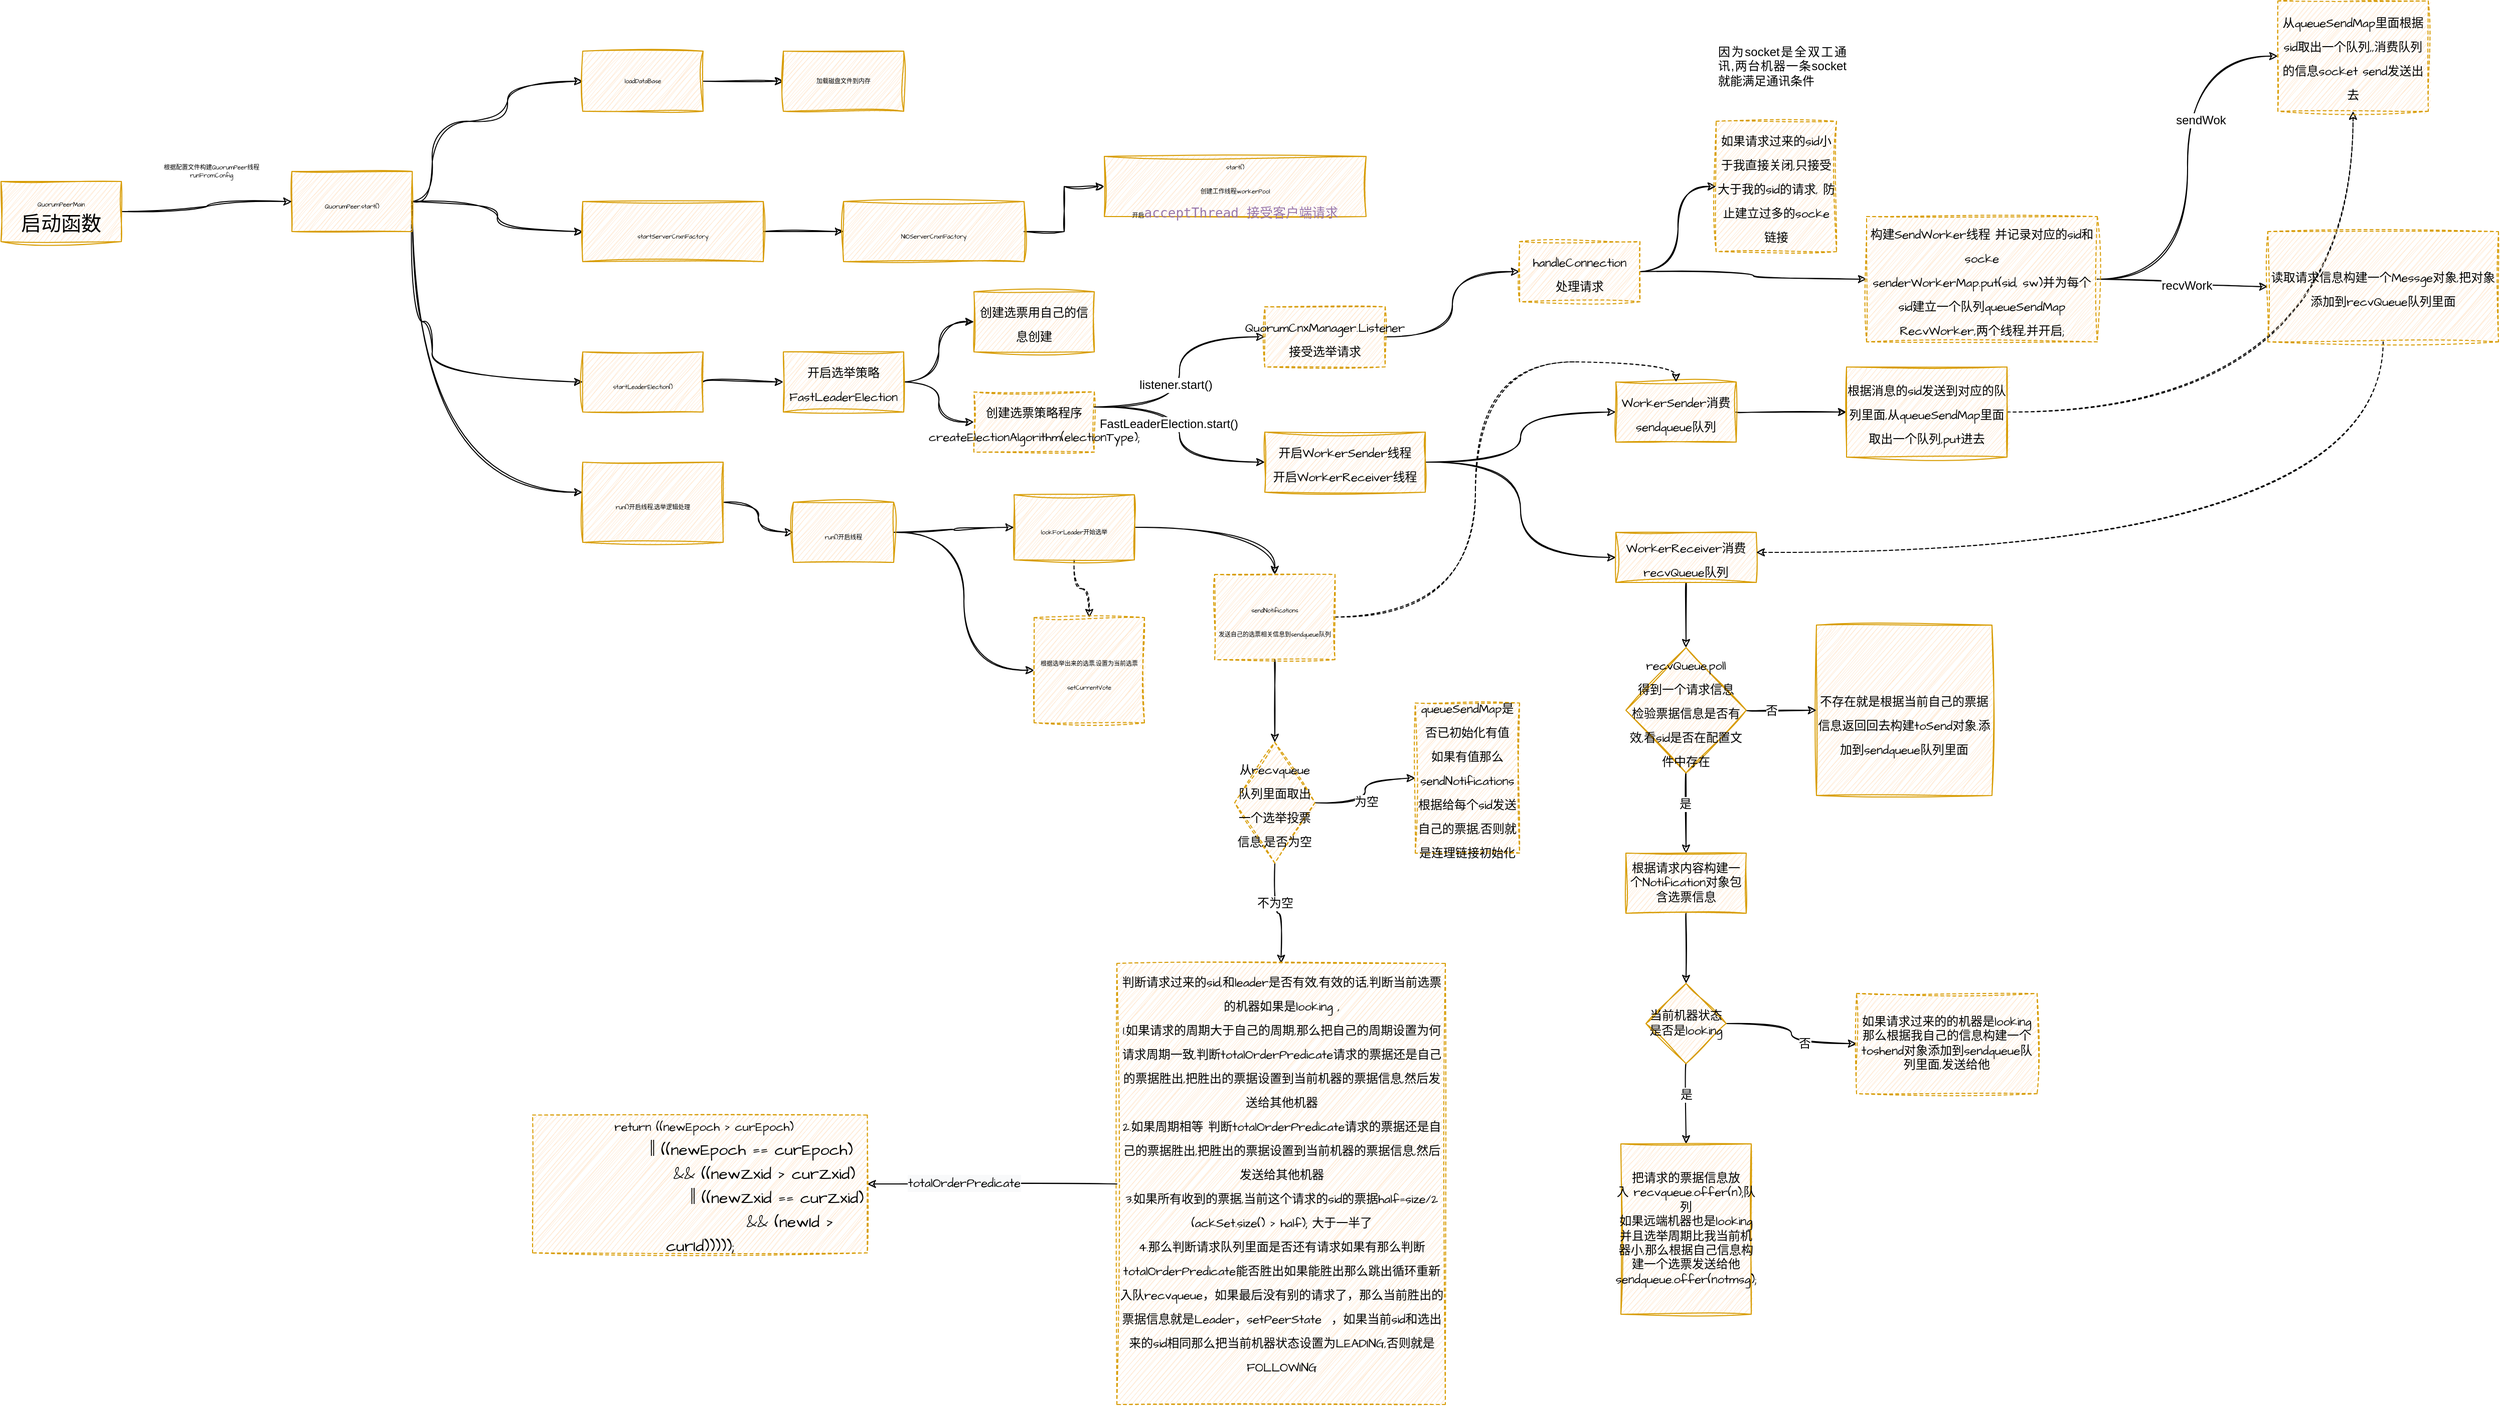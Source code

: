<mxfile version="20.5.1" type="github">
  <diagram id="4QdjrTniJYbwN_iSQlsD" name="第 1 页">
    <mxGraphModel dx="2635" dy="1717" grid="1" gridSize="10" guides="1" tooltips="1" connect="1" arrows="1" fold="1" page="1" pageScale="1" pageWidth="827" pageHeight="1169" math="0" shadow="0">
      <root>
        <mxCell id="0" />
        <mxCell id="1" parent="0" />
        <mxCell id="eXN-wqGETpJcmfL0_PJ0-4" style="edgeStyle=orthogonalEdgeStyle;sketch=1;hachureGap=4;jiggle=2;orthogonalLoop=1;jettySize=auto;html=1;exitX=1;exitY=0.5;exitDx=0;exitDy=0;fontFamily=Architects Daughter;fontSource=https%3A%2F%2Ffonts.googleapis.com%2Fcss%3Ffamily%3DArchitects%2BDaughter;fontSize=6;entryX=0;entryY=0.5;entryDx=0;entryDy=0;curved=1;shadow=0;" parent="1" source="eXN-wqGETpJcmfL0_PJ0-1" target="eXN-wqGETpJcmfL0_PJ0-5" edge="1">
          <mxGeometry relative="1" as="geometry">
            <mxPoint x="-570" y="40" as="targetPoint" />
            <Array as="points">
              <mxPoint x="-670" y="90" />
              <mxPoint x="-595" y="90" />
              <mxPoint x="-595" y="50" />
            </Array>
          </mxGeometry>
        </mxCell>
        <mxCell id="eXN-wqGETpJcmfL0_PJ0-11" value="" style="edgeStyle=orthogonalEdgeStyle;sketch=1;hachureGap=4;jiggle=2;orthogonalLoop=1;jettySize=auto;html=1;fontFamily=Architects Daughter;fontSource=https%3A%2F%2Ffonts.googleapis.com%2Fcss%3Ffamily%3DArchitects%2BDaughter;fontSize=6;curved=1;" parent="1" source="eXN-wqGETpJcmfL0_PJ0-1" target="eXN-wqGETpJcmfL0_PJ0-10" edge="1">
          <mxGeometry relative="1" as="geometry">
            <Array as="points">
              <mxPoint x="-605" y="170" />
              <mxPoint x="-605" y="200" />
            </Array>
          </mxGeometry>
        </mxCell>
        <mxCell id="eXN-wqGETpJcmfL0_PJ0-17" style="edgeStyle=orthogonalEdgeStyle;sketch=1;hachureGap=4;jiggle=2;orthogonalLoop=1;jettySize=auto;html=1;exitX=1;exitY=0.5;exitDx=0;exitDy=0;fontFamily=Architects Daughter;fontSource=https%3A%2F%2Ffonts.googleapis.com%2Fcss%3Ffamily%3DArchitects%2BDaughter;fontSize=6;curved=1;" parent="1" source="eXN-wqGETpJcmfL0_PJ0-1" target="eXN-wqGETpJcmfL0_PJ0-16" edge="1">
          <mxGeometry relative="1" as="geometry">
            <Array as="points">
              <mxPoint x="-670" y="290" />
            </Array>
          </mxGeometry>
        </mxCell>
        <mxCell id="eXN-wqGETpJcmfL0_PJ0-41" style="edgeStyle=orthogonalEdgeStyle;curved=1;sketch=1;hachureGap=4;jiggle=2;orthogonalLoop=1;jettySize=auto;html=1;exitX=1;exitY=0.5;exitDx=0;exitDy=0;shadow=0;fontFamily=Architects Daughter;fontSource=https%3A%2F%2Ffonts.googleapis.com%2Fcss%3Ffamily%3DArchitects%2BDaughter;fontSize=12;" parent="1" source="eXN-wqGETpJcmfL0_PJ0-1" target="eXN-wqGETpJcmfL0_PJ0-40" edge="1">
          <mxGeometry relative="1" as="geometry">
            <Array as="points">
              <mxPoint x="-690" y="460" />
            </Array>
          </mxGeometry>
        </mxCell>
        <mxCell id="eXN-wqGETpJcmfL0_PJ0-1" value="&lt;span style=&quot;font-size: 6px;&quot;&gt;QuorumPeer.start()&lt;/span&gt;" style="rounded=0;whiteSpace=wrap;html=1;sketch=1;hachureGap=4;jiggle=2;fontFamily=Architects Daughter;fontSource=https%3A%2F%2Ffonts.googleapis.com%2Fcss%3Ffamily%3DArchitects%2BDaughter;fontSize=20;fillColor=#ffe6cc;strokeColor=#d79b00;" parent="1" vertex="1">
          <mxGeometry x="-810" y="140" width="120" height="60" as="geometry" />
        </mxCell>
        <mxCell id="eXN-wqGETpJcmfL0_PJ0-9" value="" style="edgeStyle=orthogonalEdgeStyle;rounded=0;sketch=1;hachureGap=4;jiggle=2;orthogonalLoop=1;jettySize=auto;html=1;fontFamily=Architects Daughter;fontSource=https%3A%2F%2Ffonts.googleapis.com%2Fcss%3Ffamily%3DArchitects%2BDaughter;fontSize=6;" parent="1" source="eXN-wqGETpJcmfL0_PJ0-5" target="eXN-wqGETpJcmfL0_PJ0-8" edge="1">
          <mxGeometry relative="1" as="geometry" />
        </mxCell>
        <mxCell id="eXN-wqGETpJcmfL0_PJ0-5" value="&lt;span style=&quot;font-size: 6px;&quot;&gt;loadDataBase&lt;/span&gt;" style="rounded=0;whiteSpace=wrap;html=1;sketch=1;hachureGap=4;jiggle=2;fontFamily=Architects Daughter;fontSource=https%3A%2F%2Ffonts.googleapis.com%2Fcss%3Ffamily%3DArchitects%2BDaughter;fontSize=6;fillColor=#ffe6cc;strokeColor=#d79b00;" parent="1" vertex="1">
          <mxGeometry x="-520" y="20" width="120" height="60" as="geometry" />
        </mxCell>
        <mxCell id="eXN-wqGETpJcmfL0_PJ0-8" value="加载磁盘文件到内存" style="rounded=0;whiteSpace=wrap;html=1;sketch=1;hachureGap=4;jiggle=2;fontFamily=Architects Daughter;fontSource=https%3A%2F%2Ffonts.googleapis.com%2Fcss%3Ffamily%3DArchitects%2BDaughter;fontSize=6;fillColor=#ffe6cc;strokeColor=#d79b00;" parent="1" vertex="1">
          <mxGeometry x="-320" y="20" width="120" height="60" as="geometry" />
        </mxCell>
        <mxCell id="eXN-wqGETpJcmfL0_PJ0-13" value="" style="edgeStyle=orthogonalEdgeStyle;rounded=0;sketch=1;hachureGap=4;jiggle=2;orthogonalLoop=1;jettySize=auto;html=1;fontFamily=Architects Daughter;fontSource=https%3A%2F%2Ffonts.googleapis.com%2Fcss%3Ffamily%3DArchitects%2BDaughter;fontSize=6;" parent="1" source="eXN-wqGETpJcmfL0_PJ0-10" target="eXN-wqGETpJcmfL0_PJ0-12" edge="1">
          <mxGeometry relative="1" as="geometry" />
        </mxCell>
        <mxCell id="eXN-wqGETpJcmfL0_PJ0-10" value="&lt;font style=&quot;font-size: 6px;&quot;&gt;startServerCnxnFactory&lt;/font&gt;" style="rounded=0;whiteSpace=wrap;html=1;sketch=1;hachureGap=4;jiggle=2;fontFamily=Architects Daughter;fontSource=https%3A%2F%2Ffonts.googleapis.com%2Fcss%3Ffamily%3DArchitects%2BDaughter;fontSize=20;fillColor=#ffe6cc;strokeColor=#d79b00;" parent="1" vertex="1">
          <mxGeometry x="-520" y="170" width="180" height="60" as="geometry" />
        </mxCell>
        <mxCell id="eXN-wqGETpJcmfL0_PJ0-15" value="" style="edgeStyle=orthogonalEdgeStyle;rounded=0;sketch=1;hachureGap=4;jiggle=2;orthogonalLoop=1;jettySize=auto;html=1;fontFamily=Architects Daughter;fontSource=https%3A%2F%2Ffonts.googleapis.com%2Fcss%3Ffamily%3DArchitects%2BDaughter;fontSize=6;" parent="1" source="eXN-wqGETpJcmfL0_PJ0-12" target="eXN-wqGETpJcmfL0_PJ0-14" edge="1">
          <mxGeometry relative="1" as="geometry" />
        </mxCell>
        <mxCell id="eXN-wqGETpJcmfL0_PJ0-12" value="&lt;font style=&quot;font-size: 6px;&quot;&gt;NIOServerCnxnFactory&lt;/font&gt;" style="rounded=0;whiteSpace=wrap;html=1;sketch=1;hachureGap=4;jiggle=2;fontFamily=Architects Daughter;fontSource=https%3A%2F%2Ffonts.googleapis.com%2Fcss%3Ffamily%3DArchitects%2BDaughter;fontSize=20;fillColor=#ffe6cc;strokeColor=#d79b00;" parent="1" vertex="1">
          <mxGeometry x="-260" y="170" width="180" height="60" as="geometry" />
        </mxCell>
        <mxCell id="eXN-wqGETpJcmfL0_PJ0-14" value="&lt;font style=&quot;font-size: 6px;&quot;&gt;start()&lt;br&gt;创建工作线程workerPool&lt;br&gt;开启&lt;/font&gt;&lt;span style=&quot;font-family: &amp;quot;JetBrains Mono&amp;quot;, monospace; font-size: 9.8pt; color: rgb(152, 118, 170);&quot;&gt;acceptThread 接受客户端请求&lt;/span&gt;" style="rounded=0;whiteSpace=wrap;html=1;sketch=1;hachureGap=4;jiggle=2;fontFamily=Architects Daughter;fontSource=https%3A%2F%2Ffonts.googleapis.com%2Fcss%3Ffamily%3DArchitects%2BDaughter;fontSize=20;fillColor=#ffe6cc;strokeColor=#d79b00;" parent="1" vertex="1">
          <mxGeometry y="125" width="261" height="60" as="geometry" />
        </mxCell>
        <mxCell id="eXN-wqGETpJcmfL0_PJ0-24" value="" style="edgeStyle=orthogonalEdgeStyle;curved=1;sketch=1;hachureGap=4;jiggle=2;orthogonalLoop=1;jettySize=auto;html=1;shadow=0;fontFamily=Architects Daughter;fontSource=https%3A%2F%2Ffonts.googleapis.com%2Fcss%3Ffamily%3DArchitects%2BDaughter;fontSize=6;" parent="1" source="eXN-wqGETpJcmfL0_PJ0-16" target="eXN-wqGETpJcmfL0_PJ0-23" edge="1">
          <mxGeometry relative="1" as="geometry" />
        </mxCell>
        <mxCell id="eXN-wqGETpJcmfL0_PJ0-16" value="&lt;span style=&quot;font-size: 6px;&quot;&gt;startLeaderElection()&lt;/span&gt;" style="rounded=0;whiteSpace=wrap;html=1;sketch=1;hachureGap=4;jiggle=2;fontFamily=Architects Daughter;fontSource=https%3A%2F%2Ffonts.googleapis.com%2Fcss%3Ffamily%3DArchitects%2BDaughter;fontSize=20;fillColor=#ffe6cc;strokeColor=#d79b00;" parent="1" vertex="1">
          <mxGeometry x="-520" y="320" width="120" height="60" as="geometry" />
        </mxCell>
        <mxCell id="eXN-wqGETpJcmfL0_PJ0-20" style="edgeStyle=orthogonalEdgeStyle;curved=1;sketch=1;hachureGap=4;jiggle=2;orthogonalLoop=1;jettySize=auto;html=1;exitX=1;exitY=0.5;exitDx=0;exitDy=0;entryX=0;entryY=0.5;entryDx=0;entryDy=0;shadow=0;fontFamily=Architects Daughter;fontSource=https%3A%2F%2Ffonts.googleapis.com%2Fcss%3Ffamily%3DArchitects%2BDaughter;fontSize=6;" parent="1" source="eXN-wqGETpJcmfL0_PJ0-18" target="eXN-wqGETpJcmfL0_PJ0-1" edge="1">
          <mxGeometry relative="1" as="geometry" />
        </mxCell>
        <mxCell id="eXN-wqGETpJcmfL0_PJ0-18" value="&lt;span style=&quot;font-size: 6px;&quot;&gt;QuorumPeerMain&lt;br&gt;&lt;/span&gt;启动函数" style="rounded=0;whiteSpace=wrap;html=1;sketch=1;hachureGap=4;jiggle=2;fontFamily=Architects Daughter;fontSource=https%3A%2F%2Ffonts.googleapis.com%2Fcss%3Ffamily%3DArchitects%2BDaughter;fontSize=20;fillColor=#ffe6cc;strokeColor=#d79b00;" parent="1" vertex="1">
          <mxGeometry x="-1100" y="150" width="120" height="60" as="geometry" />
        </mxCell>
        <mxCell id="eXN-wqGETpJcmfL0_PJ0-22" value="根据配置文件构建QuorumPeer线程&lt;br&gt;&lt;span style=&quot;font-size: 6px;&quot;&gt;runFromConfig&lt;/span&gt;" style="text;html=1;strokeColor=none;fillColor=none;align=center;verticalAlign=middle;whiteSpace=wrap;rounded=0;sketch=1;hachureGap=4;jiggle=2;fontFamily=Architects Daughter;fontSource=https%3A%2F%2Ffonts.googleapis.com%2Fcss%3Ffamily%3DArchitects%2BDaughter;fontSize=6;" parent="1" vertex="1">
          <mxGeometry x="-940" y="110" width="100" height="60" as="geometry" />
        </mxCell>
        <mxCell id="eXN-wqGETpJcmfL0_PJ0-27" value="" style="edgeStyle=orthogonalEdgeStyle;curved=1;sketch=1;hachureGap=4;jiggle=2;orthogonalLoop=1;jettySize=auto;html=1;shadow=0;fontFamily=Architects Daughter;fontSource=https%3A%2F%2Ffonts.googleapis.com%2Fcss%3Ffamily%3DArchitects%2BDaughter;fontSize=12;" parent="1" source="eXN-wqGETpJcmfL0_PJ0-23" target="eXN-wqGETpJcmfL0_PJ0-26" edge="1">
          <mxGeometry relative="1" as="geometry" />
        </mxCell>
        <mxCell id="l0C-tS_rNnkQWnDNGzkq-2" style="edgeStyle=orthogonalEdgeStyle;curved=1;sketch=1;orthogonalLoop=1;jettySize=auto;html=1;exitX=1;exitY=0.5;exitDx=0;exitDy=0;" edge="1" parent="1" source="eXN-wqGETpJcmfL0_PJ0-23" target="l0C-tS_rNnkQWnDNGzkq-1">
          <mxGeometry relative="1" as="geometry" />
        </mxCell>
        <mxCell id="eXN-wqGETpJcmfL0_PJ0-23" value="&lt;font style=&quot;font-size: 12px;&quot;&gt;开启选举策略FastLeaderElection&lt;/font&gt;" style="whiteSpace=wrap;html=1;fontSize=20;fontFamily=Architects Daughter;fillColor=#ffe6cc;strokeColor=#d79b00;rounded=0;sketch=1;hachureGap=4;jiggle=2;fontSource=https%3A%2F%2Ffonts.googleapis.com%2Fcss%3Ffamily%3DArchitects%2BDaughter;" parent="1" vertex="1">
          <mxGeometry x="-320" y="320" width="120" height="60" as="geometry" />
        </mxCell>
        <mxCell id="eXN-wqGETpJcmfL0_PJ0-26" value="&lt;font style=&quot;font-size: 12px;&quot;&gt;创建选票用自己的信息创建&lt;/font&gt;" style="whiteSpace=wrap;html=1;fontSize=20;fontFamily=Architects Daughter;fillColor=#ffe6cc;strokeColor=#d79b00;rounded=0;sketch=1;hachureGap=4;jiggle=2;fontSource=https%3A%2F%2Ffonts.googleapis.com%2Fcss%3Ffamily%3DArchitects%2BDaughter;" parent="1" vertex="1">
          <mxGeometry x="-130" y="260" width="120" height="60" as="geometry" />
        </mxCell>
        <mxCell id="l0C-tS_rNnkQWnDNGzkq-33" style="edgeStyle=orthogonalEdgeStyle;curved=1;sketch=1;orthogonalLoop=1;jettySize=auto;html=1;exitX=1;exitY=0.5;exitDx=0;exitDy=0;entryX=0;entryY=0.5;entryDx=0;entryDy=0;fontSize=12;" edge="1" parent="1" source="eXN-wqGETpJcmfL0_PJ0-28" target="eXN-wqGETpJcmfL0_PJ0-34">
          <mxGeometry relative="1" as="geometry" />
        </mxCell>
        <mxCell id="l0C-tS_rNnkQWnDNGzkq-34" style="edgeStyle=orthogonalEdgeStyle;curved=1;sketch=1;orthogonalLoop=1;jettySize=auto;html=1;exitX=1;exitY=0.5;exitDx=0;exitDy=0;entryX=0;entryY=0.5;entryDx=0;entryDy=0;fontSize=12;" edge="1" parent="1" source="eXN-wqGETpJcmfL0_PJ0-28" target="eXN-wqGETpJcmfL0_PJ0-30">
          <mxGeometry relative="1" as="geometry" />
        </mxCell>
        <mxCell id="eXN-wqGETpJcmfL0_PJ0-28" value="&lt;font style=&quot;font-size: 12px;&quot;&gt;开启WorkerSender线程&lt;br&gt;开启WorkerReceiver线程&lt;br&gt;&lt;/font&gt;" style="whiteSpace=wrap;html=1;fontSize=20;fontFamily=Architects Daughter;fillColor=#ffe6cc;strokeColor=#d79b00;rounded=0;sketch=1;hachureGap=4;jiggle=2;fontSource=https%3A%2F%2Ffonts.googleapis.com%2Fcss%3Ffamily%3DArchitects%2BDaughter;" parent="1" vertex="1">
          <mxGeometry x="160" y="400" width="160" height="60" as="geometry" />
        </mxCell>
        <mxCell id="eXN-wqGETpJcmfL0_PJ0-33" value="" style="edgeStyle=orthogonalEdgeStyle;curved=1;sketch=1;hachureGap=4;jiggle=2;orthogonalLoop=1;jettySize=auto;html=1;shadow=0;fontFamily=Architects Daughter;fontSource=https%3A%2F%2Ffonts.googleapis.com%2Fcss%3Ffamily%3DArchitects%2BDaughter;fontSize=12;" parent="1" source="eXN-wqGETpJcmfL0_PJ0-30" target="eXN-wqGETpJcmfL0_PJ0-32" edge="1">
          <mxGeometry relative="1" as="geometry" />
        </mxCell>
        <mxCell id="eXN-wqGETpJcmfL0_PJ0-30" value="&lt;font style=&quot;font-size: 12px;&quot;&gt;WorkerSender消费sendqueue队列&lt;/font&gt;" style="whiteSpace=wrap;html=1;fontSize=20;fontFamily=Architects Daughter;fillColor=#ffe6cc;strokeColor=#d79b00;rounded=0;sketch=1;hachureGap=4;jiggle=2;fontSource=https%3A%2F%2Ffonts.googleapis.com%2Fcss%3Ffamily%3DArchitects%2BDaughter;" parent="1" vertex="1">
          <mxGeometry x="510" y="350" width="120" height="60" as="geometry" />
        </mxCell>
        <mxCell id="l0C-tS_rNnkQWnDNGzkq-26" style="edgeStyle=orthogonalEdgeStyle;curved=1;sketch=1;orthogonalLoop=1;jettySize=auto;html=1;exitX=1;exitY=0.5;exitDx=0;exitDy=0;fontSize=12;dashed=1;" edge="1" parent="1" source="eXN-wqGETpJcmfL0_PJ0-32" target="l0C-tS_rNnkQWnDNGzkq-16">
          <mxGeometry relative="1" as="geometry" />
        </mxCell>
        <mxCell id="eXN-wqGETpJcmfL0_PJ0-32" value="&lt;font style=&quot;font-size: 12px;&quot;&gt;根据消息的sid发送到对应的队列里面,从&lt;/font&gt;&lt;span style=&quot;font-size: 12px;&quot;&gt;queueSendMap里面取出一个队列,put进去&lt;/span&gt;" style="whiteSpace=wrap;html=1;fontSize=20;fontFamily=Architects Daughter;fillColor=#ffe6cc;strokeColor=#d79b00;rounded=0;sketch=1;hachureGap=4;jiggle=2;fontSource=https%3A%2F%2Ffonts.googleapis.com%2Fcss%3Ffamily%3DArchitects%2BDaughter;" parent="1" vertex="1">
          <mxGeometry x="740" y="335" width="160" height="90" as="geometry" />
        </mxCell>
        <mxCell id="l0C-tS_rNnkQWnDNGzkq-38" value="" style="edgeStyle=orthogonalEdgeStyle;curved=1;sketch=1;orthogonalLoop=1;jettySize=auto;html=1;fontSize=12;" edge="1" parent="1" source="eXN-wqGETpJcmfL0_PJ0-34" target="l0C-tS_rNnkQWnDNGzkq-37">
          <mxGeometry relative="1" as="geometry" />
        </mxCell>
        <mxCell id="eXN-wqGETpJcmfL0_PJ0-34" value="&lt;font style=&quot;&quot;&gt;&lt;font style=&quot;font-size: 12px;&quot;&gt;WorkerReceiver消费&lt;br&gt;recvQueue队列&lt;/font&gt;&lt;br&gt;&lt;/font&gt;" style="whiteSpace=wrap;html=1;fontSize=20;fontFamily=Architects Daughter;fillColor=#ffe6cc;strokeColor=#d79b00;rounded=0;sketch=1;hachureGap=4;jiggle=2;fontSource=https%3A%2F%2Ffonts.googleapis.com%2Fcss%3Ffamily%3DArchitects%2BDaughter;" parent="1" vertex="1">
          <mxGeometry x="510" y="500" width="140" height="50" as="geometry" />
        </mxCell>
        <mxCell id="eXN-wqGETpJcmfL0_PJ0-36" value="&lt;font style=&quot;font-size: 12px;&quot;&gt;&lt;br&gt;不存在就是根据当前自己的票据信息返回回去构建toSend对象.添加到sendqueue队列里面&lt;br&gt;&lt;/font&gt;" style="whiteSpace=wrap;html=1;fontSize=20;fontFamily=Architects Daughter;fillColor=#ffe6cc;strokeColor=#d79b00;rounded=0;sketch=1;hachureGap=4;jiggle=2;fontSource=https%3A%2F%2Ffonts.googleapis.com%2Fcss%3Ffamily%3DArchitects%2BDaughter;" parent="1" vertex="1">
          <mxGeometry x="710" y="592.5" width="175" height="170" as="geometry" />
        </mxCell>
        <mxCell id="eXN-wqGETpJcmfL0_PJ0-43" value="" style="edgeStyle=orthogonalEdgeStyle;curved=1;sketch=1;hachureGap=4;jiggle=2;orthogonalLoop=1;jettySize=auto;html=1;shadow=0;fontFamily=Architects Daughter;fontSource=https%3A%2F%2Ffonts.googleapis.com%2Fcss%3Ffamily%3DArchitects%2BDaughter;fontSize=12;" parent="1" source="eXN-wqGETpJcmfL0_PJ0-40" target="eXN-wqGETpJcmfL0_PJ0-42" edge="1">
          <mxGeometry relative="1" as="geometry" />
        </mxCell>
        <mxCell id="eXN-wqGETpJcmfL0_PJ0-40" value="&lt;span style=&quot;font-size: 6px;&quot;&gt;run()开启线程,选举逻辑处理&lt;/span&gt;" style="rounded=0;whiteSpace=wrap;html=1;sketch=1;hachureGap=4;jiggle=2;fontFamily=Architects Daughter;fontSource=https%3A%2F%2Ffonts.googleapis.com%2Fcss%3Ffamily%3DArchitects%2BDaughter;fontSize=20;fillColor=#ffe6cc;strokeColor=#d79b00;" parent="1" vertex="1">
          <mxGeometry x="-520" y="430" width="140" height="80" as="geometry" />
        </mxCell>
        <mxCell id="eXN-wqGETpJcmfL0_PJ0-45" value="" style="edgeStyle=orthogonalEdgeStyle;curved=1;sketch=1;hachureGap=4;jiggle=2;orthogonalLoop=1;jettySize=auto;html=1;shadow=0;fontFamily=Architects Daughter;fontSource=https%3A%2F%2Ffonts.googleapis.com%2Fcss%3Ffamily%3DArchitects%2BDaughter;fontSize=12;entryX=0;entryY=0.5;entryDx=0;entryDy=0;" parent="1" source="eXN-wqGETpJcmfL0_PJ0-42" target="eXN-wqGETpJcmfL0_PJ0-44" edge="1">
          <mxGeometry relative="1" as="geometry" />
        </mxCell>
        <mxCell id="l0C-tS_rNnkQWnDNGzkq-28" style="edgeStyle=orthogonalEdgeStyle;curved=1;sketch=1;orthogonalLoop=1;jettySize=auto;html=1;fontSize=12;entryX=0;entryY=0.5;entryDx=0;entryDy=0;" edge="1" parent="1" source="eXN-wqGETpJcmfL0_PJ0-42" target="l0C-tS_rNnkQWnDNGzkq-27">
          <mxGeometry relative="1" as="geometry" />
        </mxCell>
        <mxCell id="eXN-wqGETpJcmfL0_PJ0-42" value="&lt;span style=&quot;font-size: 6px;&quot;&gt;run()开启线程&lt;/span&gt;" style="rounded=0;whiteSpace=wrap;html=1;sketch=1;hachureGap=4;jiggle=2;fontFamily=Architects Daughter;fontSource=https%3A%2F%2Ffonts.googleapis.com%2Fcss%3Ffamily%3DArchitects%2BDaughter;fontSize=20;fillColor=#ffe6cc;strokeColor=#d79b00;" parent="1" vertex="1">
          <mxGeometry x="-310" y="470" width="100" height="60" as="geometry" />
        </mxCell>
        <mxCell id="eXN-wqGETpJcmfL0_PJ0-47" value="" style="edgeStyle=orthogonalEdgeStyle;curved=1;sketch=1;hachureGap=4;jiggle=2;orthogonalLoop=1;jettySize=auto;html=1;shadow=0;fontFamily=Architects Daughter;fontSource=https%3A%2F%2Ffonts.googleapis.com%2Fcss%3Ffamily%3DArchitects%2BDaughter;fontSize=12;" parent="1" source="eXN-wqGETpJcmfL0_PJ0-44" target="eXN-wqGETpJcmfL0_PJ0-46" edge="1">
          <mxGeometry relative="1" as="geometry" />
        </mxCell>
        <mxCell id="l0C-tS_rNnkQWnDNGzkq-36" style="edgeStyle=orthogonalEdgeStyle;curved=1;sketch=1;orthogonalLoop=1;jettySize=auto;html=1;exitX=0.5;exitY=1;exitDx=0;exitDy=0;entryX=0.5;entryY=0;entryDx=0;entryDy=0;dashed=1;fontSize=12;" edge="1" parent="1" source="eXN-wqGETpJcmfL0_PJ0-44" target="l0C-tS_rNnkQWnDNGzkq-27">
          <mxGeometry relative="1" as="geometry" />
        </mxCell>
        <mxCell id="eXN-wqGETpJcmfL0_PJ0-44" value="&lt;span style=&quot;font-size: 6px;&quot;&gt;lookForLeader开始选举&lt;/span&gt;" style="rounded=0;whiteSpace=wrap;html=1;sketch=1;hachureGap=4;jiggle=2;fontFamily=Architects Daughter;fontSource=https%3A%2F%2Ffonts.googleapis.com%2Fcss%3Ffamily%3DArchitects%2BDaughter;fontSize=20;fillColor=#ffe6cc;strokeColor=#d79b00;" parent="1" vertex="1">
          <mxGeometry x="-90" y="462.5" width="120" height="65" as="geometry" />
        </mxCell>
        <mxCell id="AgxKfgJzbOdi9m-goNTT-1" style="edgeStyle=orthogonalEdgeStyle;orthogonalLoop=1;jettySize=auto;html=1;exitX=0.5;exitY=0;exitDx=0;exitDy=0;entryX=0.5;entryY=0;entryDx=0;entryDy=0;curved=1;sketch=1;strokeColor=none;" parent="1" target="eXN-wqGETpJcmfL0_PJ0-32" edge="1">
          <mxGeometry relative="1" as="geometry">
            <mxPoint x="310" y="552" as="sourcePoint" />
          </mxGeometry>
        </mxCell>
        <mxCell id="l0C-tS_rNnkQWnDNGzkq-3" style="edgeStyle=orthogonalEdgeStyle;curved=1;sketch=1;orthogonalLoop=1;jettySize=auto;html=1;exitX=1;exitY=0.5;exitDx=0;exitDy=0;entryX=0.5;entryY=0;entryDx=0;entryDy=0;dashed=1;" edge="1" parent="1" source="eXN-wqGETpJcmfL0_PJ0-46" target="eXN-wqGETpJcmfL0_PJ0-30">
          <mxGeometry relative="1" as="geometry" />
        </mxCell>
        <mxCell id="l0C-tS_rNnkQWnDNGzkq-67" value="" style="edgeStyle=orthogonalEdgeStyle;curved=1;sketch=1;orthogonalLoop=1;jettySize=auto;html=1;fontSize=12;" edge="1" parent="1" source="eXN-wqGETpJcmfL0_PJ0-46" target="l0C-tS_rNnkQWnDNGzkq-66">
          <mxGeometry relative="1" as="geometry" />
        </mxCell>
        <mxCell id="eXN-wqGETpJcmfL0_PJ0-46" value="&lt;span style=&quot;font-size: 6px;&quot;&gt;sendNotifications&lt;br&gt;发送自己的选票相关信息到sendqueue队列&lt;br&gt;&lt;/span&gt;" style="rounded=0;whiteSpace=wrap;html=1;sketch=1;hachureGap=4;jiggle=2;fontFamily=Architects Daughter;fontSource=https%3A%2F%2Ffonts.googleapis.com%2Fcss%3Ffamily%3DArchitects%2BDaughter;fontSize=20;fillColor=#ffe6cc;strokeColor=#d79b00;dashed=1;" parent="1" vertex="1">
          <mxGeometry x="110" y="542" width="120" height="85" as="geometry" />
        </mxCell>
        <mxCell id="l0C-tS_rNnkQWnDNGzkq-5" style="edgeStyle=orthogonalEdgeStyle;curved=1;sketch=1;orthogonalLoop=1;jettySize=auto;html=1;exitX=1;exitY=0.25;exitDx=0;exitDy=0;entryX=0;entryY=0.5;entryDx=0;entryDy=0;" edge="1" parent="1" source="l0C-tS_rNnkQWnDNGzkq-1" target="l0C-tS_rNnkQWnDNGzkq-4">
          <mxGeometry relative="1" as="geometry" />
        </mxCell>
        <mxCell id="l0C-tS_rNnkQWnDNGzkq-29" value="listener.start()" style="edgeLabel;html=1;align=center;verticalAlign=middle;resizable=0;points=[];fontSize=12;" vertex="1" connectable="0" parent="l0C-tS_rNnkQWnDNGzkq-5">
          <mxGeometry x="-0.108" y="4" relative="1" as="geometry">
            <mxPoint as="offset" />
          </mxGeometry>
        </mxCell>
        <mxCell id="l0C-tS_rNnkQWnDNGzkq-1" value="&lt;font style=&quot;font-size: 12px;&quot;&gt;创建选票策略程序&lt;br&gt;createElectionAlgorithm(electionType);&lt;br&gt;&lt;/font&gt;" style="whiteSpace=wrap;html=1;fontSize=20;fontFamily=Architects Daughter;fillColor=#ffe6cc;strokeColor=#d79b00;rounded=0;sketch=1;hachureGap=4;jiggle=2;fontSource=https%3A%2F%2Ffonts.googleapis.com%2Fcss%3Ffamily%3DArchitects%2BDaughter;dashed=1;" vertex="1" parent="1">
          <mxGeometry x="-130" y="360" width="120" height="60" as="geometry" />
        </mxCell>
        <mxCell id="l0C-tS_rNnkQWnDNGzkq-9" style="edgeStyle=orthogonalEdgeStyle;curved=1;sketch=1;orthogonalLoop=1;jettySize=auto;html=1;exitX=1;exitY=0.5;exitDx=0;exitDy=0;entryX=0;entryY=0.5;entryDx=0;entryDy=0;fontSize=12;" edge="1" parent="1" source="l0C-tS_rNnkQWnDNGzkq-4" target="l0C-tS_rNnkQWnDNGzkq-7">
          <mxGeometry relative="1" as="geometry" />
        </mxCell>
        <mxCell id="l0C-tS_rNnkQWnDNGzkq-4" value="&lt;font style=&quot;&quot;&gt;&lt;span style=&quot;font-size: 12px;&quot;&gt;QuorumCnxManager.Listener&lt;br&gt;&lt;/span&gt;&lt;font style=&quot;font-size: 12px;&quot;&gt;接受选举请求&lt;/font&gt;&lt;br&gt;&lt;/font&gt;" style="whiteSpace=wrap;html=1;fontSize=20;fontFamily=Architects Daughter;fillColor=#ffe6cc;strokeColor=#d79b00;rounded=0;sketch=1;hachureGap=4;jiggle=2;fontSource=https%3A%2F%2Ffonts.googleapis.com%2Fcss%3Ffamily%3DArchitects%2BDaughter;dashed=1;" vertex="1" parent="1">
          <mxGeometry x="160" y="275" width="120" height="60" as="geometry" />
        </mxCell>
        <mxCell id="l0C-tS_rNnkQWnDNGzkq-6" style="edgeStyle=orthogonalEdgeStyle;curved=1;sketch=1;orthogonalLoop=1;jettySize=auto;html=1;exitX=1;exitY=0.25;exitDx=0;exitDy=0;entryX=0;entryY=0.5;entryDx=0;entryDy=0;fontSize=12;" edge="1" parent="1" source="l0C-tS_rNnkQWnDNGzkq-1" target="eXN-wqGETpJcmfL0_PJ0-28">
          <mxGeometry relative="1" as="geometry" />
        </mxCell>
        <mxCell id="l0C-tS_rNnkQWnDNGzkq-31" value="FastLeaderElection.start()" style="edgeLabel;html=1;align=center;verticalAlign=middle;resizable=0;points=[];fontSize=12;" vertex="1" connectable="0" parent="l0C-tS_rNnkQWnDNGzkq-6">
          <mxGeometry x="-0.093" y="-11" relative="1" as="geometry">
            <mxPoint as="offset" />
          </mxGeometry>
        </mxCell>
        <mxCell id="l0C-tS_rNnkQWnDNGzkq-13" style="edgeStyle=orthogonalEdgeStyle;curved=1;sketch=1;orthogonalLoop=1;jettySize=auto;html=1;exitX=1;exitY=0.5;exitDx=0;exitDy=0;fontSize=12;" edge="1" parent="1" source="l0C-tS_rNnkQWnDNGzkq-7" target="l0C-tS_rNnkQWnDNGzkq-12">
          <mxGeometry relative="1" as="geometry" />
        </mxCell>
        <mxCell id="l0C-tS_rNnkQWnDNGzkq-15" style="edgeStyle=orthogonalEdgeStyle;curved=1;sketch=1;orthogonalLoop=1;jettySize=auto;html=1;exitX=1;exitY=0.5;exitDx=0;exitDy=0;fontSize=12;" edge="1" parent="1" source="l0C-tS_rNnkQWnDNGzkq-7" target="l0C-tS_rNnkQWnDNGzkq-14">
          <mxGeometry relative="1" as="geometry" />
        </mxCell>
        <mxCell id="l0C-tS_rNnkQWnDNGzkq-7" value="&lt;font style=&quot;&quot;&gt;&lt;span style=&quot;font-size: 12px;&quot;&gt;handleConnection&lt;br&gt;&lt;/span&gt;&lt;font style=&quot;font-size: 12px;&quot;&gt;处理请求&lt;/font&gt;&lt;br&gt;&lt;/font&gt;" style="whiteSpace=wrap;html=1;fontSize=20;fontFamily=Architects Daughter;fillColor=#ffe6cc;strokeColor=#d79b00;rounded=0;sketch=1;hachureGap=4;jiggle=2;fontSource=https%3A%2F%2Ffonts.googleapis.com%2Fcss%3Ffamily%3DArchitects%2BDaughter;dashed=1;" vertex="1" parent="1">
          <mxGeometry x="414" y="210" width="120" height="60" as="geometry" />
        </mxCell>
        <mxCell id="l0C-tS_rNnkQWnDNGzkq-12" value="&lt;font style=&quot;&quot;&gt;&lt;span style=&quot;font-size: 12px;&quot;&gt;如果请求过来的sid小于我直接关闭,只接受大于我的sid的请求, 防止建立过多的socke链接&lt;/span&gt;&lt;br&gt;&lt;/font&gt;" style="whiteSpace=wrap;html=1;fontSize=20;fontFamily=Architects Daughter;fillColor=#ffe6cc;strokeColor=#d79b00;rounded=0;sketch=1;hachureGap=4;jiggle=2;fontSource=https%3A%2F%2Ffonts.googleapis.com%2Fcss%3Ffamily%3DArchitects%2BDaughter;dashed=1;" vertex="1" parent="1">
          <mxGeometry x="610" y="90" width="120" height="130" as="geometry" />
        </mxCell>
        <mxCell id="l0C-tS_rNnkQWnDNGzkq-17" value="" style="edgeStyle=orthogonalEdgeStyle;curved=1;sketch=1;orthogonalLoop=1;jettySize=auto;html=1;fontSize=12;entryX=0;entryY=0.5;entryDx=0;entryDy=0;" edge="1" parent="1" source="l0C-tS_rNnkQWnDNGzkq-14" target="l0C-tS_rNnkQWnDNGzkq-16">
          <mxGeometry relative="1" as="geometry" />
        </mxCell>
        <mxCell id="l0C-tS_rNnkQWnDNGzkq-18" value="&lt;pre style=&quot;background-color:#2b2b2b;color:#a9b7c6;font-family:&#39;JetBrains Mono&#39;,monospace;font-size:9.8pt;&quot;&gt;&lt;br&gt;&lt;/pre&gt;" style="edgeLabel;html=1;align=center;verticalAlign=middle;resizable=0;points=[];fontSize=12;" vertex="1" connectable="0" parent="l0C-tS_rNnkQWnDNGzkq-17">
          <mxGeometry x="0.291" y="-26" relative="1" as="geometry">
            <mxPoint as="offset" />
          </mxGeometry>
        </mxCell>
        <mxCell id="l0C-tS_rNnkQWnDNGzkq-19" value="sendWok" style="edgeLabel;html=1;align=center;verticalAlign=middle;resizable=0;points=[];fontSize=12;" vertex="1" connectable="0" parent="l0C-tS_rNnkQWnDNGzkq-17">
          <mxGeometry x="0.238" y="-13" relative="1" as="geometry">
            <mxPoint as="offset" />
          </mxGeometry>
        </mxCell>
        <mxCell id="l0C-tS_rNnkQWnDNGzkq-22" style="edgeStyle=orthogonalEdgeStyle;curved=1;sketch=1;orthogonalLoop=1;jettySize=auto;html=1;exitX=1;exitY=0.5;exitDx=0;exitDy=0;fontSize=12;" edge="1" parent="1" source="l0C-tS_rNnkQWnDNGzkq-14" target="l0C-tS_rNnkQWnDNGzkq-21">
          <mxGeometry relative="1" as="geometry" />
        </mxCell>
        <mxCell id="l0C-tS_rNnkQWnDNGzkq-23" value="recvWork" style="edgeLabel;html=1;align=center;verticalAlign=middle;resizable=0;points=[];fontSize=12;" vertex="1" connectable="0" parent="l0C-tS_rNnkQWnDNGzkq-22">
          <mxGeometry x="0.086" y="1" relative="1" as="geometry">
            <mxPoint as="offset" />
          </mxGeometry>
        </mxCell>
        <mxCell id="l0C-tS_rNnkQWnDNGzkq-14" value="&lt;font style=&quot;&quot;&gt;&lt;font style=&quot;font-size: 12px;&quot;&gt;构建SendWorker线程 并记录对应的sid和socke&lt;br&gt;senderWorkerMap.put(sid, sw)并为每个sid建立一个队列queueSendMap&lt;br&gt;RecvWorker,两个线程,并开启&lt;/font&gt;&lt;font style=&quot;font-size: 12px;&quot;&gt;;&lt;/font&gt;&lt;br&gt;&lt;/font&gt;" style="whiteSpace=wrap;html=1;fontSize=20;fontFamily=Architects Daughter;fillColor=#ffe6cc;strokeColor=#d79b00;rounded=0;sketch=1;hachureGap=4;jiggle=2;fontSource=https%3A%2F%2Ffonts.googleapis.com%2Fcss%3Ffamily%3DArchitects%2BDaughter;dashed=1;" vertex="1" parent="1">
          <mxGeometry x="760" y="185" width="230" height="125" as="geometry" />
        </mxCell>
        <mxCell id="l0C-tS_rNnkQWnDNGzkq-16" value="&lt;font style=&quot;&quot;&gt;&lt;font style=&quot;font-size: 12px;&quot;&gt;从queueSendMap里面根据sid取出一个队列,,消费队列的信息socket send发送出去&lt;/font&gt;&lt;br&gt;&lt;/font&gt;" style="whiteSpace=wrap;html=1;fontSize=20;fontFamily=Architects Daughter;fillColor=#ffe6cc;strokeColor=#d79b00;rounded=0;sketch=1;hachureGap=4;jiggle=2;fontSource=https%3A%2F%2Ffonts.googleapis.com%2Fcss%3Ffamily%3DArchitects%2BDaughter;dashed=1;" vertex="1" parent="1">
          <mxGeometry x="1170" y="-30" width="150" height="110" as="geometry" />
        </mxCell>
        <mxCell id="l0C-tS_rNnkQWnDNGzkq-35" style="edgeStyle=orthogonalEdgeStyle;curved=1;sketch=1;orthogonalLoop=1;jettySize=auto;html=1;exitX=0.5;exitY=1;exitDx=0;exitDy=0;entryX=1;entryY=0.4;entryDx=0;entryDy=0;fontSize=12;dashed=1;entryPerimeter=0;" edge="1" parent="1" source="l0C-tS_rNnkQWnDNGzkq-21" target="eXN-wqGETpJcmfL0_PJ0-34">
          <mxGeometry relative="1" as="geometry" />
        </mxCell>
        <mxCell id="l0C-tS_rNnkQWnDNGzkq-21" value="&lt;font style=&quot;&quot;&gt;&lt;span style=&quot;font-size: 12px;&quot;&gt;读取请求信息构建一个Messge对象,把对象添加到recvQueue队列里面&lt;/span&gt;&lt;br&gt;&lt;/font&gt;" style="whiteSpace=wrap;html=1;fontSize=20;fontFamily=Architects Daughter;fillColor=#ffe6cc;strokeColor=#d79b00;rounded=0;sketch=1;hachureGap=4;jiggle=2;fontSource=https%3A%2F%2Ffonts.googleapis.com%2Fcss%3Ffamily%3DArchitects%2BDaughter;dashed=1;" vertex="1" parent="1">
          <mxGeometry x="1160" y="200" width="230" height="110" as="geometry" />
        </mxCell>
        <mxCell id="l0C-tS_rNnkQWnDNGzkq-25" value="&lt;div style=&quot;text-align: justify;&quot;&gt;因为socket是全双工通讯,两台机器一条socket就能满足通讯条件&lt;/div&gt;" style="text;html=1;strokeColor=none;fillColor=none;align=left;verticalAlign=middle;whiteSpace=wrap;rounded=0;dashed=1;fontSize=12;" vertex="1" parent="1">
          <mxGeometry x="610" y="-10" width="130" height="90" as="geometry" />
        </mxCell>
        <mxCell id="l0C-tS_rNnkQWnDNGzkq-27" value="&lt;span style=&quot;font-size: 6px;&quot;&gt;根据选举出来的选票,设置为当前选票setCurrentVote&lt;/span&gt;" style="rounded=0;whiteSpace=wrap;html=1;sketch=1;hachureGap=4;jiggle=2;fontFamily=Architects Daughter;fontSource=https%3A%2F%2Ffonts.googleapis.com%2Fcss%3Ffamily%3DArchitects%2BDaughter;fontSize=20;fillColor=#ffe6cc;strokeColor=#d79b00;dashed=1;" vertex="1" parent="1">
          <mxGeometry x="-70" y="585" width="110" height="105" as="geometry" />
        </mxCell>
        <mxCell id="l0C-tS_rNnkQWnDNGzkq-39" style="edgeStyle=orthogonalEdgeStyle;curved=1;sketch=1;orthogonalLoop=1;jettySize=auto;html=1;exitX=1;exitY=0.5;exitDx=0;exitDy=0;fontSize=12;" edge="1" parent="1" source="l0C-tS_rNnkQWnDNGzkq-37" target="eXN-wqGETpJcmfL0_PJ0-36">
          <mxGeometry relative="1" as="geometry" />
        </mxCell>
        <mxCell id="l0C-tS_rNnkQWnDNGzkq-40" value="否" style="edgeLabel;html=1;align=center;verticalAlign=middle;resizable=0;points=[];fontSize=12;" vertex="1" connectable="0" parent="l0C-tS_rNnkQWnDNGzkq-39">
          <mxGeometry x="-0.28" relative="1" as="geometry">
            <mxPoint as="offset" />
          </mxGeometry>
        </mxCell>
        <mxCell id="l0C-tS_rNnkQWnDNGzkq-45" value="" style="edgeStyle=orthogonalEdgeStyle;curved=1;sketch=1;orthogonalLoop=1;jettySize=auto;html=1;fontSize=12;" edge="1" parent="1" source="l0C-tS_rNnkQWnDNGzkq-37" target="l0C-tS_rNnkQWnDNGzkq-44">
          <mxGeometry relative="1" as="geometry" />
        </mxCell>
        <mxCell id="l0C-tS_rNnkQWnDNGzkq-46" value="是" style="edgeLabel;html=1;align=center;verticalAlign=middle;resizable=0;points=[];fontSize=12;" vertex="1" connectable="0" parent="l0C-tS_rNnkQWnDNGzkq-45">
          <mxGeometry x="-0.236" y="-1" relative="1" as="geometry">
            <mxPoint as="offset" />
          </mxGeometry>
        </mxCell>
        <mxCell id="l0C-tS_rNnkQWnDNGzkq-37" value="&lt;span style=&quot;font-size: 12px;&quot;&gt;recvQueue.poll&lt;br&gt;&lt;/span&gt;&lt;span style=&quot;font-size: 12px;&quot;&gt;得到一个请求信息&lt;/span&gt;&lt;br style=&quot;font-size: 12px;&quot;&gt;&lt;span style=&quot;font-size: 12px;&quot;&gt;检验票据信息是否有效,看sid是否在配置文件中存在&lt;/span&gt;" style="rhombus;whiteSpace=wrap;html=1;fontSize=20;fontFamily=Architects Daughter;fillColor=#ffe6cc;strokeColor=#d79b00;rounded=0;sketch=1;hachureGap=4;jiggle=2;fontSource=https%3A%2F%2Ffonts.googleapis.com%2Fcss%3Ffamily%3DArchitects%2BDaughter;" vertex="1" parent="1">
          <mxGeometry x="520" y="615" width="120" height="125" as="geometry" />
        </mxCell>
        <mxCell id="l0C-tS_rNnkQWnDNGzkq-49" style="edgeStyle=orthogonalEdgeStyle;curved=1;sketch=1;orthogonalLoop=1;jettySize=auto;html=1;exitX=0.5;exitY=1;exitDx=0;exitDy=0;fontSize=12;" edge="1" parent="1" source="l0C-tS_rNnkQWnDNGzkq-44" target="l0C-tS_rNnkQWnDNGzkq-47">
          <mxGeometry relative="1" as="geometry" />
        </mxCell>
        <mxCell id="l0C-tS_rNnkQWnDNGzkq-44" value="根据请求内容构建一个Notification对象包含选票信息" style="whiteSpace=wrap;html=1;fontSize=12;fontFamily=Architects Daughter;fillColor=#ffe6cc;strokeColor=#d79b00;rounded=0;sketch=1;hachureGap=4;jiggle=2;fontSource=https%3A%2F%2Ffonts.googleapis.com%2Fcss%3Ffamily%3DArchitects%2BDaughter;" vertex="1" parent="1">
          <mxGeometry x="520" y="820" width="120" height="60" as="geometry" />
        </mxCell>
        <mxCell id="l0C-tS_rNnkQWnDNGzkq-53" style="edgeStyle=orthogonalEdgeStyle;curved=1;sketch=1;orthogonalLoop=1;jettySize=auto;html=1;exitX=1;exitY=0.5;exitDx=0;exitDy=0;entryX=0;entryY=0.5;entryDx=0;entryDy=0;fontSize=12;" edge="1" parent="1" source="l0C-tS_rNnkQWnDNGzkq-47" target="l0C-tS_rNnkQWnDNGzkq-52">
          <mxGeometry relative="1" as="geometry" />
        </mxCell>
        <mxCell id="l0C-tS_rNnkQWnDNGzkq-54" value="否" style="edgeLabel;html=1;align=center;verticalAlign=middle;resizable=0;points=[];fontSize=12;" vertex="1" connectable="0" parent="l0C-tS_rNnkQWnDNGzkq-53">
          <mxGeometry x="0.3" relative="1" as="geometry">
            <mxPoint as="offset" />
          </mxGeometry>
        </mxCell>
        <mxCell id="l0C-tS_rNnkQWnDNGzkq-59" value="" style="edgeStyle=orthogonalEdgeStyle;curved=1;sketch=1;orthogonalLoop=1;jettySize=auto;html=1;fontSize=12;" edge="1" parent="1" source="l0C-tS_rNnkQWnDNGzkq-47" target="l0C-tS_rNnkQWnDNGzkq-58">
          <mxGeometry relative="1" as="geometry" />
        </mxCell>
        <mxCell id="l0C-tS_rNnkQWnDNGzkq-60" value="是" style="edgeLabel;html=1;align=center;verticalAlign=middle;resizable=0;points=[];fontSize=12;" vertex="1" connectable="0" parent="l0C-tS_rNnkQWnDNGzkq-59">
          <mxGeometry x="-0.222" relative="1" as="geometry">
            <mxPoint as="offset" />
          </mxGeometry>
        </mxCell>
        <mxCell id="l0C-tS_rNnkQWnDNGzkq-47" value="当前机器状态是否是looking" style="rhombus;whiteSpace=wrap;html=1;fontFamily=Architects Daughter;fillColor=#ffe6cc;strokeColor=#d79b00;rounded=0;sketch=1;hachureGap=4;jiggle=2;fontSource=https%3A%2F%2Ffonts.googleapis.com%2Fcss%3Ffamily%3DArchitects%2BDaughter;" vertex="1" parent="1">
          <mxGeometry x="540" y="950" width="80" height="80" as="geometry" />
        </mxCell>
        <mxCell id="l0C-tS_rNnkQWnDNGzkq-52" value="如果请求过来的的机器是looking那么根据我自己的信息构建一个toshend对象添加到sendqueue队列里面,发送给他" style="whiteSpace=wrap;html=1;fontFamily=Architects Daughter;fillColor=#ffe6cc;strokeColor=#d79b00;rounded=0;sketch=1;hachureGap=4;jiggle=2;fontSource=https%3A%2F%2Ffonts.googleapis.com%2Fcss%3Ffamily%3DArchitects%2BDaughter;dashed=1;fontSize=12;" vertex="1" parent="1">
          <mxGeometry x="750" y="960" width="180" height="100" as="geometry" />
        </mxCell>
        <mxCell id="l0C-tS_rNnkQWnDNGzkq-58" value="把请求的票据信息放入&amp;nbsp;recvqueue.offer(n);队列&lt;br&gt;如果远端机器也是looking并且选举周期比我当前机器小,那么根据自己信息构建一个选票发送给他&lt;br&gt;sendqueue.offer(notmsg);&lt;br&gt;" style="whiteSpace=wrap;html=1;fontFamily=Architects Daughter;fillColor=#ffe6cc;strokeColor=#d79b00;rounded=0;sketch=1;hachureGap=4;jiggle=2;fontSource=https%3A%2F%2Ffonts.googleapis.com%2Fcss%3Ffamily%3DArchitects%2BDaughter;" vertex="1" parent="1">
          <mxGeometry x="515" y="1110" width="130" height="170" as="geometry" />
        </mxCell>
        <mxCell id="l0C-tS_rNnkQWnDNGzkq-69" value="" style="edgeStyle=orthogonalEdgeStyle;curved=1;sketch=1;orthogonalLoop=1;jettySize=auto;html=1;fontSize=12;" edge="1" parent="1" source="l0C-tS_rNnkQWnDNGzkq-66" target="l0C-tS_rNnkQWnDNGzkq-68">
          <mxGeometry relative="1" as="geometry" />
        </mxCell>
        <mxCell id="l0C-tS_rNnkQWnDNGzkq-70" value="为空" style="edgeLabel;html=1;align=center;verticalAlign=middle;resizable=0;points=[];fontSize=12;" vertex="1" connectable="0" parent="l0C-tS_rNnkQWnDNGzkq-69">
          <mxGeometry x="-0.184" y="-1" relative="1" as="geometry">
            <mxPoint as="offset" />
          </mxGeometry>
        </mxCell>
        <mxCell id="l0C-tS_rNnkQWnDNGzkq-72" value="" style="edgeStyle=orthogonalEdgeStyle;curved=1;sketch=1;orthogonalLoop=1;jettySize=auto;html=1;fontSize=12;" edge="1" parent="1" source="l0C-tS_rNnkQWnDNGzkq-66" target="l0C-tS_rNnkQWnDNGzkq-71">
          <mxGeometry relative="1" as="geometry" />
        </mxCell>
        <mxCell id="l0C-tS_rNnkQWnDNGzkq-73" value="不为空" style="edgeLabel;html=1;align=center;verticalAlign=middle;resizable=0;points=[];fontSize=12;" vertex="1" connectable="0" parent="l0C-tS_rNnkQWnDNGzkq-72">
          <mxGeometry x="-0.251" relative="1" as="geometry">
            <mxPoint as="offset" />
          </mxGeometry>
        </mxCell>
        <mxCell id="l0C-tS_rNnkQWnDNGzkq-66" value="&lt;span style=&quot;font-size: 12px;&quot;&gt;从recvqueue队列里面取出一个选举投票信息,是否为空&lt;/span&gt;" style="rhombus;whiteSpace=wrap;html=1;fontSize=20;fontFamily=Architects Daughter;fillColor=#ffe6cc;strokeColor=#d79b00;rounded=0;sketch=1;hachureGap=4;jiggle=2;fontSource=https%3A%2F%2Ffonts.googleapis.com%2Fcss%3Ffamily%3DArchitects%2BDaughter;dashed=1;" vertex="1" parent="1">
          <mxGeometry x="130" y="709.5" width="80" height="120.5" as="geometry" />
        </mxCell>
        <mxCell id="l0C-tS_rNnkQWnDNGzkq-68" value="&lt;font style=&quot;font-size: 12px;&quot;&gt;queueSendMap是否已初始化有值&lt;br&gt;如果有值那么sendNotifications根据给每个sid发送自己的票据,否则就是连理链接初始化&lt;br&gt;&lt;/font&gt;" style="whiteSpace=wrap;html=1;fontSize=20;fontFamily=Architects Daughter;fillColor=#ffe6cc;strokeColor=#d79b00;rounded=0;sketch=1;hachureGap=4;jiggle=2;fontSource=https%3A%2F%2Ffonts.googleapis.com%2Fcss%3Ffamily%3DArchitects%2BDaughter;dashed=1;" vertex="1" parent="1">
          <mxGeometry x="310" y="670.25" width="104" height="149.75" as="geometry" />
        </mxCell>
        <mxCell id="l0C-tS_rNnkQWnDNGzkq-75" value="" style="edgeStyle=orthogonalEdgeStyle;curved=1;sketch=1;orthogonalLoop=1;jettySize=auto;html=1;fontSize=12;" edge="1" parent="1" source="l0C-tS_rNnkQWnDNGzkq-71" target="l0C-tS_rNnkQWnDNGzkq-74">
          <mxGeometry relative="1" as="geometry" />
        </mxCell>
        <mxCell id="l0C-tS_rNnkQWnDNGzkq-76" value="&lt;span style=&quot;font-family: &amp;quot;Architects Daughter&amp;quot;; background-color: rgb(248, 249, 250);&quot;&gt;totalOrderPredicate&lt;/span&gt;" style="edgeLabel;html=1;align=center;verticalAlign=middle;resizable=0;points=[];fontSize=12;" vertex="1" connectable="0" parent="l0C-tS_rNnkQWnDNGzkq-75">
          <mxGeometry x="0.226" y="-1" relative="1" as="geometry">
            <mxPoint as="offset" />
          </mxGeometry>
        </mxCell>
        <mxCell id="l0C-tS_rNnkQWnDNGzkq-71" value="&lt;font style=&quot;font-size: 12px;&quot;&gt;判断请求过来的sid,和leader是否有效,有效的话,判断当前选票的机器如果是looking ,&lt;br&gt;1.如果请求的周期大于自己的周期,那么把自己的周期设置为何请求周期一致,判断totalOrderPredicate请求的票据还是自己的票据胜出,把胜出的票据设置到当前机器的票据信息,然后发送给其他机器&lt;br&gt;2.如果周期相等 判断totalOrderPredicate请求的票据还是自己的票据胜出,把胜出的票据设置到当前机器的票据信息,然后发送给其他机器&lt;br&gt;3.如果所有收到的票据,当前这个请求的sid的票据half=size/2&lt;br&gt;(ackSet.size() &amp;gt; half); 大于一半了&lt;br&gt;4.那么判断请求队列里面是否还有请求如果有那么判断totalOrderPredicate能否胜出如果能胜出那么跳出循环重新入队recvqueue，如果最后没有别的请求了，那么当前胜出的票据信息就是Leader，setPeerState&amp;nbsp; ，如果当前sid和选出来的sid相同那么把当前机器状态设置为LEADING,否则就是FOLLOWING&lt;br&gt;&lt;br&gt;&lt;/font&gt;" style="whiteSpace=wrap;html=1;fontSize=20;fontFamily=Architects Daughter;fillColor=#ffe6cc;strokeColor=#d79b00;rounded=0;sketch=1;hachureGap=4;jiggle=2;fontSource=https%3A%2F%2Ffonts.googleapis.com%2Fcss%3Ffamily%3DArchitects%2BDaughter;dashed=1;" vertex="1" parent="1">
          <mxGeometry x="12.5" y="930" width="327.5" height="440" as="geometry" />
        </mxCell>
        <mxCell id="l0C-tS_rNnkQWnDNGzkq-74" value="&lt;div&gt;&amp;nbsp;&lt;font style=&quot;font-size: 12px;&quot;&gt;return ((newEpoch &amp;gt; curEpoch)&lt;/font&gt;&lt;/div&gt;&lt;div&gt;&lt;font size=&quot;3&quot;&gt;&amp;nbsp; &amp;nbsp; &amp;nbsp; &amp;nbsp; &amp;nbsp; &amp;nbsp; &amp;nbsp; &amp;nbsp; || ((newEpoch == curEpoch)&lt;/font&gt;&lt;/div&gt;&lt;div&gt;&lt;font size=&quot;3&quot;&gt;&amp;nbsp; &amp;nbsp; &amp;nbsp; &amp;nbsp; &amp;nbsp; &amp;nbsp; &amp;nbsp; &amp;nbsp; &amp;nbsp; &amp;nbsp; &amp;amp;&amp;amp; ((newZxid &amp;gt; curZxid)&lt;/font&gt;&lt;/div&gt;&lt;div&gt;&lt;font size=&quot;3&quot;&gt;&amp;nbsp; &amp;nbsp; &amp;nbsp; &amp;nbsp; &amp;nbsp; &amp;nbsp; &amp;nbsp; &amp;nbsp; &amp;nbsp; &amp;nbsp; &amp;nbsp; &amp;nbsp; || ((newZxid == curZxid)&lt;/font&gt;&lt;/div&gt;&lt;div&gt;&lt;font size=&quot;3&quot;&gt;&amp;nbsp; &amp;nbsp; &amp;nbsp; &amp;nbsp; &amp;nbsp; &amp;nbsp; &amp;nbsp; &amp;nbsp; &amp;nbsp; &amp;nbsp; &amp;nbsp; &amp;nbsp; &amp;nbsp; &amp;nbsp; &amp;amp;&amp;amp; (newId &amp;gt; curId)))));&lt;/font&gt;&lt;/div&gt;" style="whiteSpace=wrap;html=1;fontSize=20;fontFamily=Architects Daughter;fillColor=#ffe6cc;strokeColor=#d79b00;rounded=0;sketch=1;hachureGap=4;jiggle=2;fontSource=https%3A%2F%2Ffonts.googleapis.com%2Fcss%3Ffamily%3DArchitects%2BDaughter;dashed=1;" vertex="1" parent="1">
          <mxGeometry x="-570" y="1081.25" width="333.75" height="137.5" as="geometry" />
        </mxCell>
      </root>
    </mxGraphModel>
  </diagram>
</mxfile>
